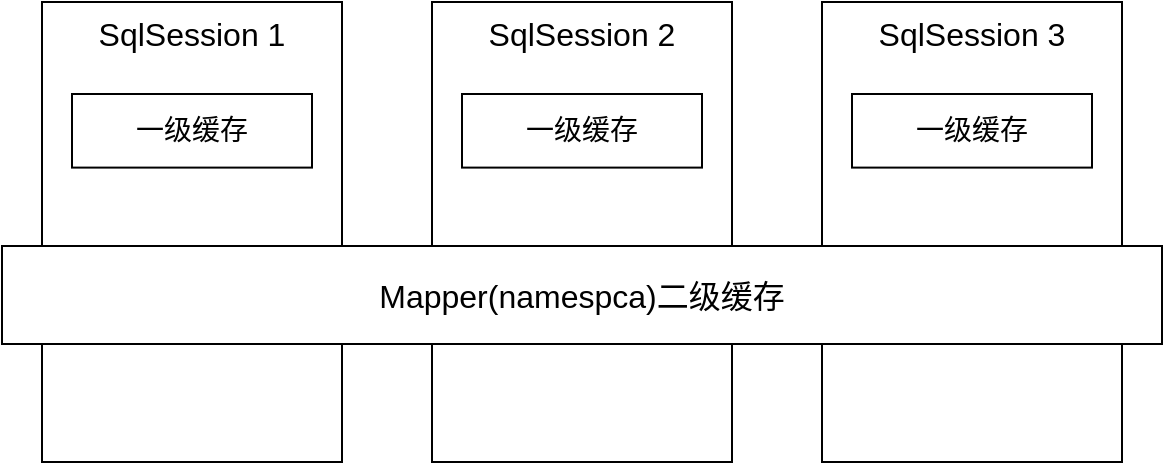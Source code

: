 <mxfile version="14.6.9" type="github"><diagram id="r2hyR_iyvDx_oAajftAp" name="Page-1"><mxGraphModel dx="786" dy="441" grid="1" gridSize="10" guides="1" tooltips="1" connect="1" arrows="1" fold="1" page="1" pageScale="1" pageWidth="827" pageHeight="1169" math="0" shadow="0"><root><mxCell id="0"/><mxCell id="1" parent="0"/><mxCell id="aL4rT0ea3UWwfIkbOzPE-9" value="" style="group" vertex="1" connectable="0" parent="1"><mxGeometry x="170" y="190" width="150" height="230" as="geometry"/></mxCell><mxCell id="aL4rT0ea3UWwfIkbOzPE-1" value="&lt;font style=&quot;font-size: 16px&quot;&gt;SqlSession 1&lt;/font&gt;" style="rounded=0;whiteSpace=wrap;html=1;shadow=0;sketch=0;glass=0;horizontal=1;align=center;verticalAlign=top;" vertex="1" parent="aL4rT0ea3UWwfIkbOzPE-9"><mxGeometry width="150" height="230" as="geometry"/></mxCell><mxCell id="aL4rT0ea3UWwfIkbOzPE-4" value="一级缓存" style="rounded=0;whiteSpace=wrap;html=1;shadow=0;glass=0;sketch=0;align=center;fontSize=14;" vertex="1" parent="aL4rT0ea3UWwfIkbOzPE-9"><mxGeometry x="15" y="46" width="120" height="36.8" as="geometry"/></mxCell><mxCell id="aL4rT0ea3UWwfIkbOzPE-12" value="" style="group" vertex="1" connectable="0" parent="1"><mxGeometry x="365" y="190" width="150" height="230" as="geometry"/></mxCell><mxCell id="aL4rT0ea3UWwfIkbOzPE-13" value="&lt;font style=&quot;font-size: 16px&quot;&gt;SqlSession 2&lt;/font&gt;" style="rounded=0;whiteSpace=wrap;html=1;shadow=0;sketch=0;glass=0;horizontal=1;align=center;verticalAlign=top;" vertex="1" parent="aL4rT0ea3UWwfIkbOzPE-12"><mxGeometry width="150" height="230" as="geometry"/></mxCell><mxCell id="aL4rT0ea3UWwfIkbOzPE-14" value="一级缓存" style="rounded=0;whiteSpace=wrap;html=1;shadow=0;glass=0;sketch=0;align=center;fontSize=14;" vertex="1" parent="aL4rT0ea3UWwfIkbOzPE-12"><mxGeometry x="15" y="46" width="120" height="36.8" as="geometry"/></mxCell><mxCell id="aL4rT0ea3UWwfIkbOzPE-15" value="" style="group" vertex="1" connectable="0" parent="1"><mxGeometry x="560" y="190" width="150" height="230" as="geometry"/></mxCell><mxCell id="aL4rT0ea3UWwfIkbOzPE-16" value="&lt;font style=&quot;font-size: 16px&quot;&gt;SqlSession 3&lt;/font&gt;" style="rounded=0;whiteSpace=wrap;html=1;shadow=0;sketch=0;glass=0;horizontal=1;align=center;verticalAlign=top;" vertex="1" parent="aL4rT0ea3UWwfIkbOzPE-15"><mxGeometry width="150" height="230" as="geometry"/></mxCell><mxCell id="aL4rT0ea3UWwfIkbOzPE-17" value="一级缓存" style="rounded=0;whiteSpace=wrap;html=1;shadow=0;glass=0;sketch=0;align=center;fontSize=14;" vertex="1" parent="aL4rT0ea3UWwfIkbOzPE-15"><mxGeometry x="15" y="46" width="120" height="36.8" as="geometry"/></mxCell><mxCell id="aL4rT0ea3UWwfIkbOzPE-19" value="Mapper(namespca)二级缓存" style="rounded=0;whiteSpace=wrap;html=1;shadow=0;glass=0;sketch=0;fontSize=16;align=center;" vertex="1" parent="1"><mxGeometry x="150" y="312" width="580" height="49" as="geometry"/></mxCell></root></mxGraphModel></diagram></mxfile>